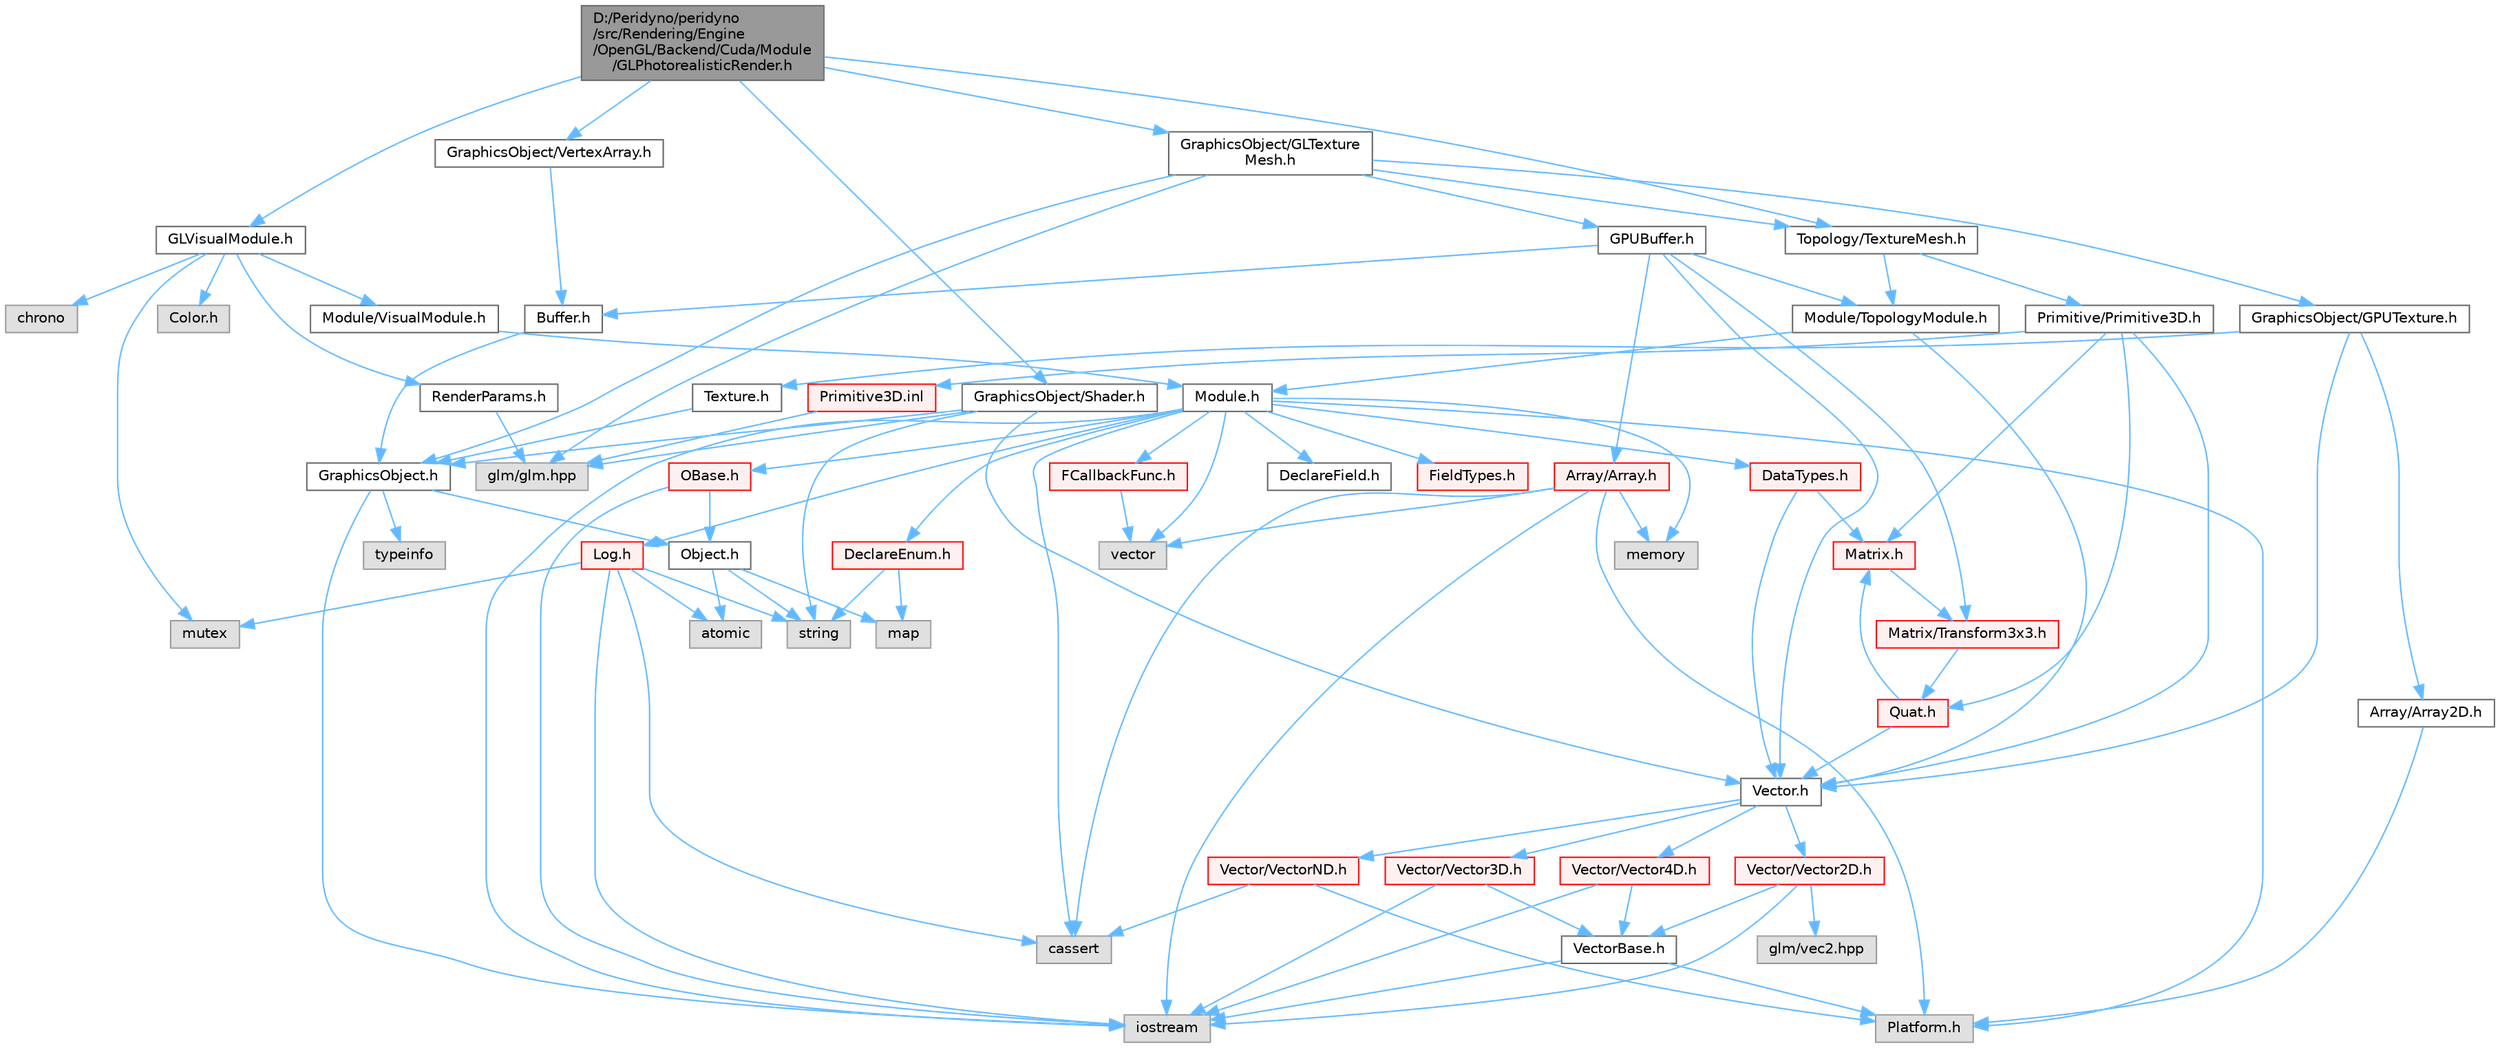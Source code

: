 digraph "D:/Peridyno/peridyno/src/Rendering/Engine/OpenGL/Backend/Cuda/Module/GLPhotorealisticRender.h"
{
 // LATEX_PDF_SIZE
  bgcolor="transparent";
  edge [fontname=Helvetica,fontsize=10,labelfontname=Helvetica,labelfontsize=10];
  node [fontname=Helvetica,fontsize=10,shape=box,height=0.2,width=0.4];
  Node1 [id="Node000001",label="D:/Peridyno/peridyno\l/src/Rendering/Engine\l/OpenGL/Backend/Cuda/Module\l/GLPhotorealisticRender.h",height=0.2,width=0.4,color="gray40", fillcolor="grey60", style="filled", fontcolor="black",tooltip=" "];
  Node1 -> Node2 [id="edge1_Node000001_Node000002",color="steelblue1",style="solid",tooltip=" "];
  Node2 [id="Node000002",label="GLVisualModule.h",height=0.2,width=0.4,color="grey40", fillcolor="white", style="filled",URL="$_g_l_visual_module_8h.html",tooltip=" "];
  Node2 -> Node3 [id="edge2_Node000002_Node000003",color="steelblue1",style="solid",tooltip=" "];
  Node3 [id="Node000003",label="chrono",height=0.2,width=0.4,color="grey60", fillcolor="#E0E0E0", style="filled",tooltip=" "];
  Node2 -> Node4 [id="edge3_Node000002_Node000004",color="steelblue1",style="solid",tooltip=" "];
  Node4 [id="Node000004",label="mutex",height=0.2,width=0.4,color="grey60", fillcolor="#E0E0E0", style="filled",tooltip=" "];
  Node2 -> Node5 [id="edge4_Node000002_Node000005",color="steelblue1",style="solid",tooltip=" "];
  Node5 [id="Node000005",label="Module/VisualModule.h",height=0.2,width=0.4,color="grey40", fillcolor="white", style="filled",URL="$_visual_module_8h.html",tooltip=" "];
  Node5 -> Node6 [id="edge5_Node000005_Node000006",color="steelblue1",style="solid",tooltip=" "];
  Node6 [id="Node000006",label="Module.h",height=0.2,width=0.4,color="grey40", fillcolor="white", style="filled",URL="$_module_8h.html",tooltip=" "];
  Node6 -> Node7 [id="edge6_Node000006_Node000007",color="steelblue1",style="solid",tooltip=" "];
  Node7 [id="Node000007",label="Platform.h",height=0.2,width=0.4,color="grey60", fillcolor="#E0E0E0", style="filled",tooltip=" "];
  Node6 -> Node8 [id="edge7_Node000006_Node000008",color="steelblue1",style="solid",tooltip=" "];
  Node8 [id="Node000008",label="memory",height=0.2,width=0.4,color="grey60", fillcolor="#E0E0E0", style="filled",tooltip=" "];
  Node6 -> Node9 [id="edge8_Node000006_Node000009",color="steelblue1",style="solid",tooltip=" "];
  Node9 [id="Node000009",label="vector",height=0.2,width=0.4,color="grey60", fillcolor="#E0E0E0", style="filled",tooltip=" "];
  Node6 -> Node10 [id="edge9_Node000006_Node000010",color="steelblue1",style="solid",tooltip=" "];
  Node10 [id="Node000010",label="cassert",height=0.2,width=0.4,color="grey60", fillcolor="#E0E0E0", style="filled",tooltip=" "];
  Node6 -> Node11 [id="edge10_Node000006_Node000011",color="steelblue1",style="solid",tooltip=" "];
  Node11 [id="Node000011",label="iostream",height=0.2,width=0.4,color="grey60", fillcolor="#E0E0E0", style="filled",tooltip=" "];
  Node6 -> Node12 [id="edge11_Node000006_Node000012",color="steelblue1",style="solid",tooltip=" "];
  Node12 [id="Node000012",label="OBase.h",height=0.2,width=0.4,color="red", fillcolor="#FFF0F0", style="filled",URL="$_o_base_8h.html",tooltip=" "];
  Node12 -> Node11 [id="edge12_Node000012_Node000011",color="steelblue1",style="solid",tooltip=" "];
  Node12 -> Node19 [id="edge13_Node000012_Node000019",color="steelblue1",style="solid",tooltip=" "];
  Node19 [id="Node000019",label="Object.h",height=0.2,width=0.4,color="grey40", fillcolor="white", style="filled",URL="$_object_8h.html",tooltip=" "];
  Node19 -> Node16 [id="edge14_Node000019_Node000016",color="steelblue1",style="solid",tooltip=" "];
  Node16 [id="Node000016",label="string",height=0.2,width=0.4,color="grey60", fillcolor="#E0E0E0", style="filled",tooltip=" "];
  Node19 -> Node20 [id="edge15_Node000019_Node000020",color="steelblue1",style="solid",tooltip=" "];
  Node20 [id="Node000020",label="atomic",height=0.2,width=0.4,color="grey60", fillcolor="#E0E0E0", style="filled",tooltip=" "];
  Node19 -> Node21 [id="edge16_Node000019_Node000021",color="steelblue1",style="solid",tooltip=" "];
  Node21 [id="Node000021",label="map",height=0.2,width=0.4,color="grey60", fillcolor="#E0E0E0", style="filled",tooltip=" "];
  Node6 -> Node22 [id="edge17_Node000006_Node000022",color="steelblue1",style="solid",tooltip=" "];
  Node22 [id="Node000022",label="Log.h",height=0.2,width=0.4,color="red", fillcolor="#FFF0F0", style="filled",URL="$_log_8h.html",tooltip=" "];
  Node22 -> Node4 [id="edge18_Node000022_Node000004",color="steelblue1",style="solid",tooltip=" "];
  Node22 -> Node16 [id="edge19_Node000022_Node000016",color="steelblue1",style="solid",tooltip=" "];
  Node22 -> Node11 [id="edge20_Node000022_Node000011",color="steelblue1",style="solid",tooltip=" "];
  Node22 -> Node10 [id="edge21_Node000022_Node000010",color="steelblue1",style="solid",tooltip=" "];
  Node22 -> Node20 [id="edge22_Node000022_Node000020",color="steelblue1",style="solid",tooltip=" "];
  Node6 -> Node30 [id="edge23_Node000006_Node000030",color="steelblue1",style="solid",tooltip=" "];
  Node30 [id="Node000030",label="DataTypes.h",height=0.2,width=0.4,color="red", fillcolor="#FFF0F0", style="filled",URL="$_data_types_8h.html",tooltip=" "];
  Node30 -> Node31 [id="edge24_Node000030_Node000031",color="steelblue1",style="solid",tooltip=" "];
  Node31 [id="Node000031",label="Vector.h",height=0.2,width=0.4,color="grey40", fillcolor="white", style="filled",URL="$_vector_8h.html",tooltip=" "];
  Node31 -> Node32 [id="edge25_Node000031_Node000032",color="steelblue1",style="solid",tooltip=" "];
  Node32 [id="Node000032",label="Vector/Vector2D.h",height=0.2,width=0.4,color="red", fillcolor="#FFF0F0", style="filled",URL="$_vector2_d_8h.html",tooltip=" "];
  Node32 -> Node33 [id="edge26_Node000032_Node000033",color="steelblue1",style="solid",tooltip=" "];
  Node33 [id="Node000033",label="glm/vec2.hpp",height=0.2,width=0.4,color="grey60", fillcolor="#E0E0E0", style="filled",tooltip=" "];
  Node32 -> Node11 [id="edge27_Node000032_Node000011",color="steelblue1",style="solid",tooltip=" "];
  Node32 -> Node34 [id="edge28_Node000032_Node000034",color="steelblue1",style="solid",tooltip=" "];
  Node34 [id="Node000034",label="VectorBase.h",height=0.2,width=0.4,color="grey40", fillcolor="white", style="filled",URL="$_vector_base_8h.html",tooltip=" "];
  Node34 -> Node11 [id="edge29_Node000034_Node000011",color="steelblue1",style="solid",tooltip=" "];
  Node34 -> Node7 [id="edge30_Node000034_Node000007",color="steelblue1",style="solid",tooltip=" "];
  Node31 -> Node38 [id="edge31_Node000031_Node000038",color="steelblue1",style="solid",tooltip=" "];
  Node38 [id="Node000038",label="Vector/Vector3D.h",height=0.2,width=0.4,color="red", fillcolor="#FFF0F0", style="filled",URL="$_vector3_d_8h.html",tooltip=" "];
  Node38 -> Node11 [id="edge32_Node000038_Node000011",color="steelblue1",style="solid",tooltip=" "];
  Node38 -> Node34 [id="edge33_Node000038_Node000034",color="steelblue1",style="solid",tooltip=" "];
  Node31 -> Node41 [id="edge34_Node000031_Node000041",color="steelblue1",style="solid",tooltip=" "];
  Node41 [id="Node000041",label="Vector/Vector4D.h",height=0.2,width=0.4,color="red", fillcolor="#FFF0F0", style="filled",URL="$_vector4_d_8h.html",tooltip=" "];
  Node41 -> Node11 [id="edge35_Node000041_Node000011",color="steelblue1",style="solid",tooltip=" "];
  Node41 -> Node34 [id="edge36_Node000041_Node000034",color="steelblue1",style="solid",tooltip=" "];
  Node31 -> Node44 [id="edge37_Node000031_Node000044",color="steelblue1",style="solid",tooltip=" "];
  Node44 [id="Node000044",label="Vector/VectorND.h",height=0.2,width=0.4,color="red", fillcolor="#FFF0F0", style="filled",URL="$_vector_n_d_8h.html",tooltip=" "];
  Node44 -> Node10 [id="edge38_Node000044_Node000010",color="steelblue1",style="solid",tooltip=" "];
  Node44 -> Node7 [id="edge39_Node000044_Node000007",color="steelblue1",style="solid",tooltip=" "];
  Node30 -> Node50 [id="edge40_Node000030_Node000050",color="steelblue1",style="solid",tooltip=" "];
  Node50 [id="Node000050",label="Matrix.h",height=0.2,width=0.4,color="red", fillcolor="#FFF0F0", style="filled",URL="$_matrix_8h.html",tooltip=" "];
  Node50 -> Node62 [id="edge41_Node000050_Node000062",color="steelblue1",style="solid",tooltip=" "];
  Node62 [id="Node000062",label="Matrix/Transform3x3.h",height=0.2,width=0.4,color="red", fillcolor="#FFF0F0", style="filled",URL="$_transform3x3_8h.html",tooltip=" "];
  Node62 -> Node63 [id="edge42_Node000062_Node000063",color="steelblue1",style="solid",tooltip=" "];
  Node63 [id="Node000063",label="Quat.h",height=0.2,width=0.4,color="red", fillcolor="#FFF0F0", style="filled",URL="$_quat_8h.html",tooltip="Implementation of quaternion."];
  Node63 -> Node31 [id="edge43_Node000063_Node000031",color="steelblue1",style="solid",tooltip=" "];
  Node63 -> Node50 [id="edge44_Node000063_Node000050",color="steelblue1",style="solid",tooltip=" "];
  Node6 -> Node71 [id="edge45_Node000006_Node000071",color="steelblue1",style="solid",tooltip=" "];
  Node71 [id="Node000071",label="DeclareEnum.h",height=0.2,width=0.4,color="red", fillcolor="#FFF0F0", style="filled",URL="$_declare_enum_8h.html",tooltip=" "];
  Node71 -> Node21 [id="edge46_Node000071_Node000021",color="steelblue1",style="solid",tooltip=" "];
  Node71 -> Node16 [id="edge47_Node000071_Node000016",color="steelblue1",style="solid",tooltip=" "];
  Node6 -> Node86 [id="edge48_Node000006_Node000086",color="steelblue1",style="solid",tooltip=" "];
  Node86 [id="Node000086",label="DeclareField.h",height=0.2,width=0.4,color="grey40", fillcolor="white", style="filled",URL="$_declare_field_8h.html",tooltip=" "];
  Node6 -> Node87 [id="edge49_Node000006_Node000087",color="steelblue1",style="solid",tooltip=" "];
  Node87 [id="Node000087",label="FCallbackFunc.h",height=0.2,width=0.4,color="red", fillcolor="#FFF0F0", style="filled",URL="$_f_callback_func_8h.html",tooltip=" "];
  Node87 -> Node9 [id="edge50_Node000087_Node000009",color="steelblue1",style="solid",tooltip=" "];
  Node6 -> Node88 [id="edge51_Node000006_Node000088",color="steelblue1",style="solid",tooltip=" "];
  Node88 [id="Node000088",label="FieldTypes.h",height=0.2,width=0.4,color="red", fillcolor="#FFF0F0", style="filled",URL="$_field_types_8h.html",tooltip=" "];
  Node2 -> Node90 [id="edge52_Node000002_Node000090",color="steelblue1",style="solid",tooltip=" "];
  Node90 [id="Node000090",label="Color.h",height=0.2,width=0.4,color="grey60", fillcolor="#E0E0E0", style="filled",tooltip=" "];
  Node2 -> Node91 [id="edge53_Node000002_Node000091",color="steelblue1",style="solid",tooltip=" "];
  Node91 [id="Node000091",label="RenderParams.h",height=0.2,width=0.4,color="grey40", fillcolor="white", style="filled",URL="$_render_params_8h.html",tooltip=" "];
  Node91 -> Node84 [id="edge54_Node000091_Node000084",color="steelblue1",style="solid",tooltip=" "];
  Node84 [id="Node000084",label="glm/glm.hpp",height=0.2,width=0.4,color="grey60", fillcolor="#E0E0E0", style="filled",tooltip=" "];
  Node1 -> Node92 [id="edge55_Node000001_Node000092",color="steelblue1",style="solid",tooltip=" "];
  Node92 [id="Node000092",label="GraphicsObject/VertexArray.h",height=0.2,width=0.4,color="grey40", fillcolor="white", style="filled",URL="$_vertex_array_8h.html",tooltip=" "];
  Node92 -> Node93 [id="edge56_Node000092_Node000093",color="steelblue1",style="solid",tooltip=" "];
  Node93 [id="Node000093",label="Buffer.h",height=0.2,width=0.4,color="grey40", fillcolor="white", style="filled",URL="$_buffer_8h.html",tooltip=" "];
  Node93 -> Node94 [id="edge57_Node000093_Node000094",color="steelblue1",style="solid",tooltip=" "];
  Node94 [id="Node000094",label="GraphicsObject.h",height=0.2,width=0.4,color="grey40", fillcolor="white", style="filled",URL="$_graphics_object_8h.html",tooltip=" "];
  Node94 -> Node15 [id="edge58_Node000094_Node000015",color="steelblue1",style="solid",tooltip=" "];
  Node15 [id="Node000015",label="typeinfo",height=0.2,width=0.4,color="grey60", fillcolor="#E0E0E0", style="filled",tooltip=" "];
  Node94 -> Node11 [id="edge59_Node000094_Node000011",color="steelblue1",style="solid",tooltip=" "];
  Node94 -> Node19 [id="edge60_Node000094_Node000019",color="steelblue1",style="solid",tooltip=" "];
  Node1 -> Node95 [id="edge61_Node000001_Node000095",color="steelblue1",style="solid",tooltip=" "];
  Node95 [id="Node000095",label="GraphicsObject/Shader.h",height=0.2,width=0.4,color="grey40", fillcolor="white", style="filled",URL="$_shader_8h.html",tooltip=" "];
  Node95 -> Node94 [id="edge62_Node000095_Node000094",color="steelblue1",style="solid",tooltip=" "];
  Node95 -> Node16 [id="edge63_Node000095_Node000016",color="steelblue1",style="solid",tooltip=" "];
  Node95 -> Node31 [id="edge64_Node000095_Node000031",color="steelblue1",style="solid",tooltip=" "];
  Node95 -> Node84 [id="edge65_Node000095_Node000084",color="steelblue1",style="solid",tooltip=" "];
  Node1 -> Node96 [id="edge66_Node000001_Node000096",color="steelblue1",style="solid",tooltip=" "];
  Node96 [id="Node000096",label="GraphicsObject/GLTexture\lMesh.h",height=0.2,width=0.4,color="grey40", fillcolor="white", style="filled",URL="$_g_l_texture_mesh_8h.html",tooltip=" "];
  Node96 -> Node97 [id="edge67_Node000096_Node000097",color="steelblue1",style="solid",tooltip=" "];
  Node97 [id="Node000097",label="GPUBuffer.h",height=0.2,width=0.4,color="grey40", fillcolor="white", style="filled",URL="$_g_p_u_buffer_8h.html",tooltip=" "];
  Node97 -> Node93 [id="edge68_Node000097_Node000093",color="steelblue1",style="solid",tooltip=" "];
  Node97 -> Node75 [id="edge69_Node000097_Node000075",color="steelblue1",style="solid",tooltip=" "];
  Node75 [id="Node000075",label="Array/Array.h",height=0.2,width=0.4,color="red", fillcolor="#FFF0F0", style="filled",URL="$_array_8h.html",tooltip=" "];
  Node75 -> Node7 [id="edge70_Node000075_Node000007",color="steelblue1",style="solid",tooltip=" "];
  Node75 -> Node10 [id="edge71_Node000075_Node000010",color="steelblue1",style="solid",tooltip=" "];
  Node75 -> Node9 [id="edge72_Node000075_Node000009",color="steelblue1",style="solid",tooltip=" "];
  Node75 -> Node11 [id="edge73_Node000075_Node000011",color="steelblue1",style="solid",tooltip=" "];
  Node75 -> Node8 [id="edge74_Node000075_Node000008",color="steelblue1",style="solid",tooltip=" "];
  Node97 -> Node31 [id="edge75_Node000097_Node000031",color="steelblue1",style="solid",tooltip=" "];
  Node97 -> Node62 [id="edge76_Node000097_Node000062",color="steelblue1",style="solid",tooltip=" "];
  Node97 -> Node98 [id="edge77_Node000097_Node000098",color="steelblue1",style="solid",tooltip=" "];
  Node98 [id="Node000098",label="Module/TopologyModule.h",height=0.2,width=0.4,color="grey40", fillcolor="white", style="filled",URL="$_topology_module_8h.html",tooltip=" "];
  Node98 -> Node31 [id="edge78_Node000098_Node000031",color="steelblue1",style="solid",tooltip=" "];
  Node98 -> Node6 [id="edge79_Node000098_Node000006",color="steelblue1",style="solid",tooltip=" "];
  Node96 -> Node94 [id="edge80_Node000096_Node000094",color="steelblue1",style="solid",tooltip=" "];
  Node96 -> Node99 [id="edge81_Node000096_Node000099",color="steelblue1",style="solid",tooltip=" "];
  Node99 [id="Node000099",label="GraphicsObject/GPUTexture.h",height=0.2,width=0.4,color="grey40", fillcolor="white", style="filled",URL="$_g_p_u_texture_8h.html",tooltip=" "];
  Node99 -> Node100 [id="edge82_Node000099_Node000100",color="steelblue1",style="solid",tooltip=" "];
  Node100 [id="Node000100",label="Texture.h",height=0.2,width=0.4,color="grey40", fillcolor="white", style="filled",URL="$_texture_8h.html",tooltip=" "];
  Node100 -> Node94 [id="edge83_Node000100_Node000094",color="steelblue1",style="solid",tooltip=" "];
  Node99 -> Node31 [id="edge84_Node000099_Node000031",color="steelblue1",style="solid",tooltip=" "];
  Node99 -> Node77 [id="edge85_Node000099_Node000077",color="steelblue1",style="solid",tooltip=" "];
  Node77 [id="Node000077",label="Array/Array2D.h",height=0.2,width=0.4,color="grey40", fillcolor="white", style="filled",URL="$_array2_d_8h.html",tooltip=" "];
  Node77 -> Node7 [id="edge86_Node000077_Node000007",color="steelblue1",style="solid",tooltip=" "];
  Node96 -> Node101 [id="edge87_Node000096_Node000101",color="steelblue1",style="solid",tooltip=" "];
  Node101 [id="Node000101",label="Topology/TextureMesh.h",height=0.2,width=0.4,color="grey40", fillcolor="white", style="filled",URL="$_texture_mesh_8h.html",tooltip=" "];
  Node101 -> Node98 [id="edge88_Node000101_Node000098",color="steelblue1",style="solid",tooltip=" "];
  Node101 -> Node102 [id="edge89_Node000101_Node000102",color="steelblue1",style="solid",tooltip=" "];
  Node102 [id="Node000102",label="Primitive/Primitive3D.h",height=0.2,width=0.4,color="grey40", fillcolor="white", style="filled",URL="$_primitive3_d_8h.html",tooltip=" "];
  Node102 -> Node31 [id="edge90_Node000102_Node000031",color="steelblue1",style="solid",tooltip=" "];
  Node102 -> Node50 [id="edge91_Node000102_Node000050",color="steelblue1",style="solid",tooltip=" "];
  Node102 -> Node63 [id="edge92_Node000102_Node000063",color="steelblue1",style="solid",tooltip=" "];
  Node102 -> Node103 [id="edge93_Node000102_Node000103",color="steelblue1",style="solid",tooltip=" "];
  Node103 [id="Node000103",label="Primitive3D.inl",height=0.2,width=0.4,color="red", fillcolor="#FFF0F0", style="filled",URL="$_primitive3_d_8inl.html",tooltip=" "];
  Node103 -> Node84 [id="edge94_Node000103_Node000084",color="steelblue1",style="solid",tooltip=" "];
  Node96 -> Node84 [id="edge95_Node000096_Node000084",color="steelblue1",style="solid",tooltip=" "];
  Node1 -> Node101 [id="edge96_Node000001_Node000101",color="steelblue1",style="solid",tooltip=" "];
}
